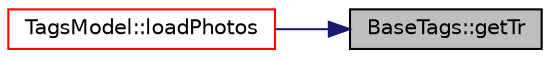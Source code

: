 digraph "BaseTags::getTr"
{
 // LATEX_PDF_SIZE
  edge [fontname="Helvetica",fontsize="10",labelfontname="Helvetica",labelfontsize="10"];
  node [fontname="Helvetica",fontsize="10",shape=record];
  rankdir="RL";
  Node1 [label="BaseTags::getTr",height=0.2,width=0.4,color="black", fillcolor="grey75", style="filled", fontcolor="black",tooltip="Get translated text for tag."];
  Node1 -> Node2 [dir="back",color="midnightblue",fontsize="10",style="solid",fontname="Helvetica"];
  Node2 [label="TagsModel::loadPhotos",height=0.2,width=0.4,color="red", fillcolor="white", style="filled",URL="$class_tags_model.html#a005b3a8e153bcc5222505a189bcf95b5",tooltip=" "];
}
